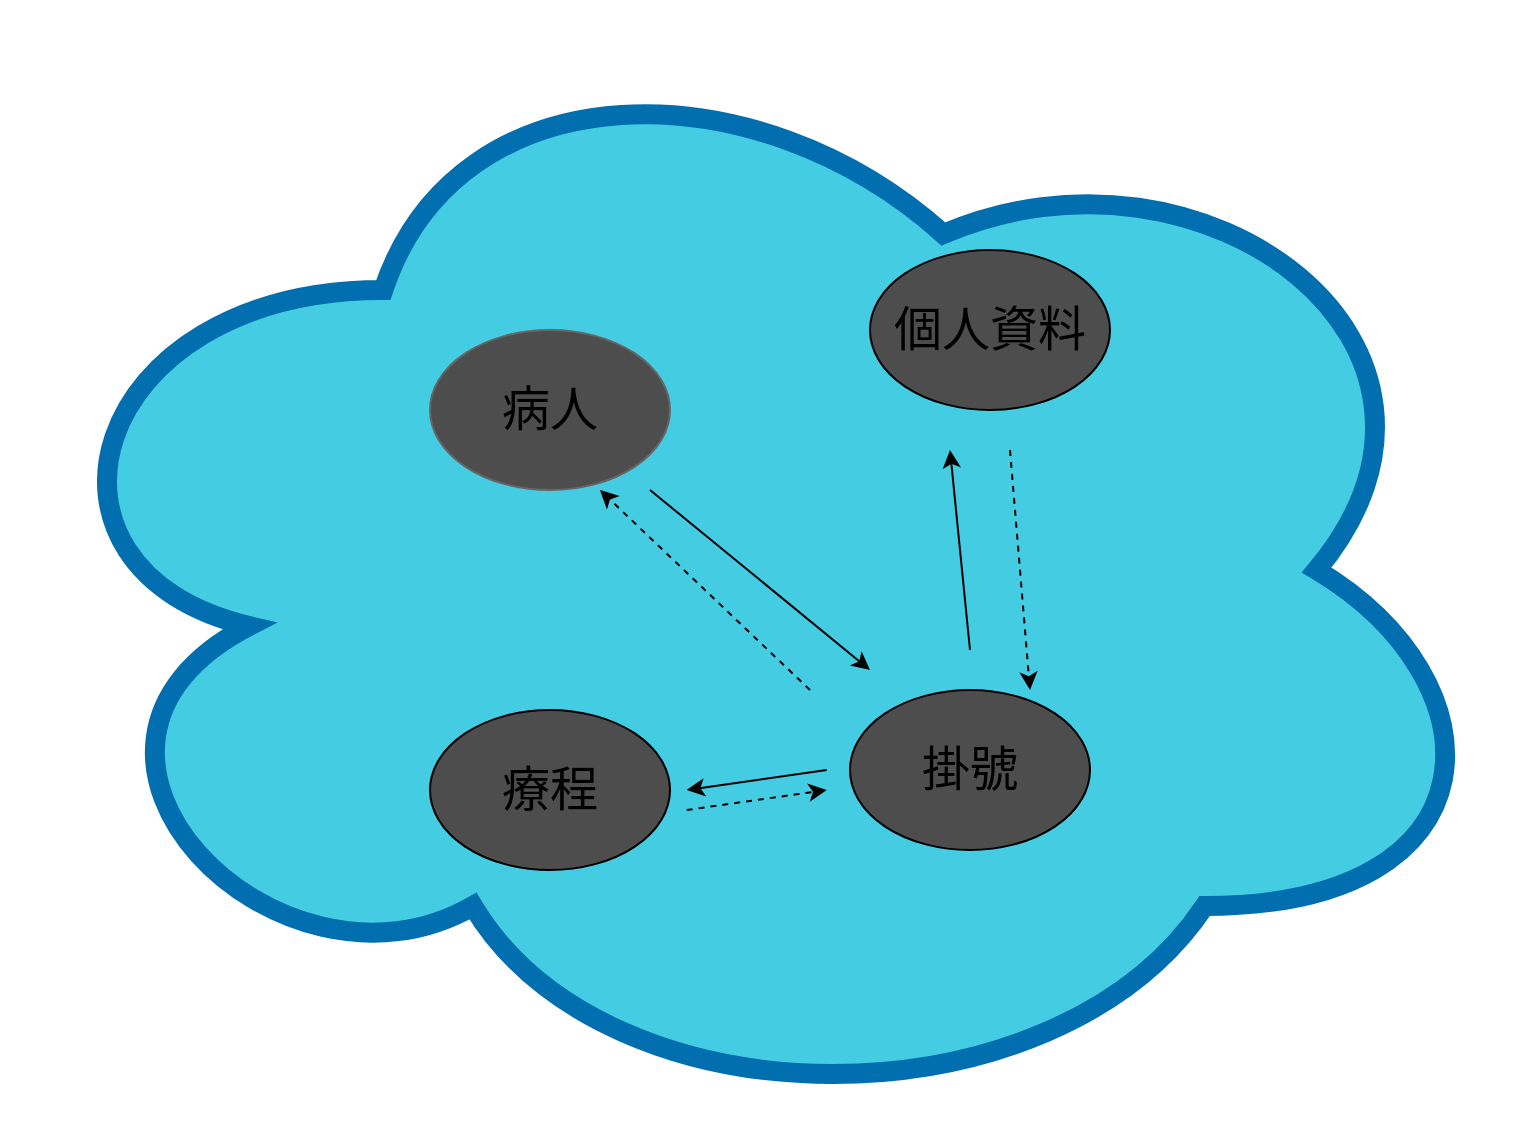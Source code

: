 <mxfile>
    <diagram id="ybKlvhZ_p0YQIbQ4T2OF" name="第1頁">
        <mxGraphModel dx="2240" dy="2153" grid="1" gridSize="10" guides="1" tooltips="1" connect="1" arrows="1" fold="1" page="1" pageScale="1" pageWidth="827" pageHeight="1169" math="0" shadow="0">
            <root>
                <mxCell id="0"/>
                <mxCell id="1" parent="0"/>
                <mxCell id="18" value="" style="ellipse;shape=cloud;whiteSpace=wrap;html=1;fontSize=24;fillColor=#44CDE2;fontColor=#ffffff;strokeColor=#006EAF;strokeWidth=10;" vertex="1" parent="1">
                    <mxGeometry x="-90" y="-50" width="746.67" height="560" as="geometry"/>
                </mxCell>
                <mxCell id="8" style="edgeStyle=none;html=1;fontSize=24;dashed=1;" edge="1" parent="1">
                    <mxGeometry relative="1" as="geometry">
                        <mxPoint x="410" y="170" as="sourcePoint"/>
                        <mxPoint x="420" y="290" as="targetPoint"/>
                        <Array as="points"/>
                    </mxGeometry>
                </mxCell>
                <mxCell id="2" value="&lt;span style=&quot;font-size: 24px;&quot;&gt;個人資料&lt;/span&gt;" style="ellipse;whiteSpace=wrap;html=1;fillColor=#4D4D4D;" vertex="1" parent="1">
                    <mxGeometry x="340" y="70" width="120" height="80" as="geometry"/>
                </mxCell>
                <mxCell id="13" style="edgeStyle=none;html=1;fontSize=24;" edge="1" parent="1">
                    <mxGeometry relative="1" as="geometry">
                        <mxPoint x="230" y="190" as="sourcePoint"/>
                        <mxPoint x="340" y="280" as="targetPoint"/>
                    </mxGeometry>
                </mxCell>
                <mxCell id="3" value="&lt;font style=&quot;font-size: 24px;&quot;&gt;病人&lt;/font&gt;" style="ellipse;whiteSpace=wrap;html=1;strokeColor=#666666;fillColor=#4D4D4D;" vertex="1" parent="1">
                    <mxGeometry x="120" y="110" width="120" height="80" as="geometry"/>
                </mxCell>
                <mxCell id="15" style="edgeStyle=none;html=1;fontSize=24;rounded=1;dashed=1;" edge="1" parent="1">
                    <mxGeometry relative="1" as="geometry">
                        <mxPoint x="248.34" y="350" as="sourcePoint"/>
                        <mxPoint x="318.34" y="340" as="targetPoint"/>
                    </mxGeometry>
                </mxCell>
                <mxCell id="4" value="&lt;font style=&quot;font-size: 24px;&quot;&gt;療程&lt;br&gt;&lt;/font&gt;" style="ellipse;whiteSpace=wrap;html=1;fillColor=#4D4D4D;" vertex="1" parent="1">
                    <mxGeometry x="120" y="300" width="120" height="80" as="geometry"/>
                </mxCell>
                <mxCell id="7" style="edgeStyle=none;html=1;fontSize=24;" edge="1" parent="1">
                    <mxGeometry relative="1" as="geometry">
                        <mxPoint x="390" y="270" as="sourcePoint"/>
                        <mxPoint x="380" y="170" as="targetPoint"/>
                    </mxGeometry>
                </mxCell>
                <mxCell id="14" style="edgeStyle=none;html=1;entryX=0.708;entryY=1;entryDx=0;entryDy=0;entryPerimeter=0;fontSize=24;dashed=1;" edge="1" parent="1" target="3">
                    <mxGeometry relative="1" as="geometry">
                        <mxPoint x="310" y="290" as="sourcePoint"/>
                    </mxGeometry>
                </mxCell>
                <mxCell id="16" style="edgeStyle=none;html=1;fontSize=24;" edge="1" parent="1">
                    <mxGeometry relative="1" as="geometry">
                        <mxPoint x="318.34" y="330" as="sourcePoint"/>
                        <mxPoint x="248.34" y="340" as="targetPoint"/>
                    </mxGeometry>
                </mxCell>
                <mxCell id="5" value="&lt;font style=&quot;font-size: 24px;&quot;&gt;掛號&lt;/font&gt;" style="ellipse;whiteSpace=wrap;html=1;fillColor=#4D4D4D;" vertex="1" parent="1">
                    <mxGeometry x="330" y="290" width="120" height="80" as="geometry"/>
                </mxCell>
            </root>
        </mxGraphModel>
    </diagram>
</mxfile>